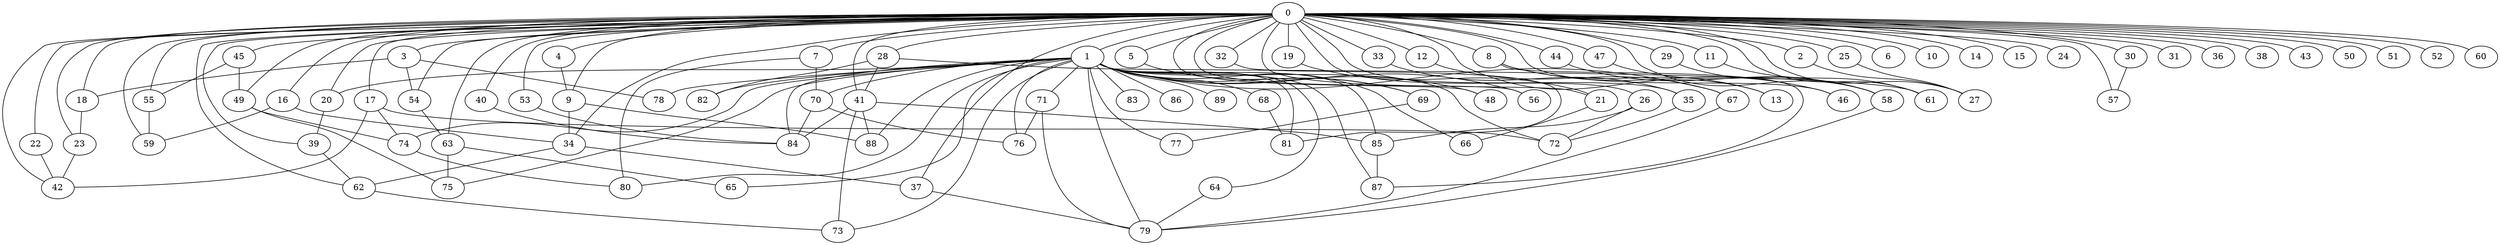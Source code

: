 
graph graphname {
    0 -- 1
0 -- 2
0 -- 3
0 -- 4
0 -- 5
0 -- 6
0 -- 7
0 -- 8
0 -- 9
0 -- 10
0 -- 11
0 -- 12
0 -- 13
0 -- 14
0 -- 15
0 -- 16
0 -- 17
0 -- 18
0 -- 19
0 -- 20
0 -- 21
0 -- 22
0 -- 23
0 -- 24
0 -- 25
0 -- 26
0 -- 27
0 -- 28
0 -- 29
0 -- 30
0 -- 31
0 -- 32
0 -- 33
0 -- 34
0 -- 35
0 -- 36
0 -- 37
0 -- 38
0 -- 39
0 -- 40
0 -- 41
0 -- 42
0 -- 43
0 -- 44
0 -- 45
0 -- 46
0 -- 47
0 -- 48
0 -- 49
0 -- 50
0 -- 51
0 -- 52
0 -- 53
0 -- 54
0 -- 55
0 -- 56
0 -- 57
0 -- 58
0 -- 59
0 -- 60
0 -- 61
0 -- 62
0 -- 63
1 -- 64
1 -- 65
1 -- 66
1 -- 67
1 -- 68
1 -- 69
1 -- 70
1 -- 71
1 -- 72
1 -- 73
1 -- 74
1 -- 75
1 -- 76
1 -- 77
1 -- 78
1 -- 79
1 -- 80
1 -- 81
1 -- 82
1 -- 83
1 -- 84
1 -- 85
1 -- 86
1 -- 87
1 -- 88
1 -- 89
1 -- 20
1 -- 56
1 -- 48
2 -- 27
3 -- 54
3 -- 78
3 -- 18
4 -- 9
5 -- 69
7 -- 80
7 -- 70
8 -- 13
8 -- 46
8 -- 87
9 -- 34
9 -- 88
11 -- 61
12 -- 67
16 -- 59
16 -- 34
17 -- 74
17 -- 42
17 -- 72
18 -- 23
19 -- 21
20 -- 39
21 -- 66
22 -- 42
23 -- 42
25 -- 27
26 -- 85
26 -- 72
28 -- 41
28 -- 82
28 -- 61
29 -- 58
30 -- 57
32 -- 81
33 -- 35
34 -- 37
34 -- 62
35 -- 72
37 -- 79
39 -- 62
40 -- 84
41 -- 85
41 -- 88
41 -- 84
41 -- 73
44 -- 58
45 -- 49
45 -- 55
47 -- 58
49 -- 75
49 -- 74
53 -- 84
54 -- 63
55 -- 59
58 -- 79
62 -- 73
63 -- 75
63 -- 65
64 -- 79
67 -- 79
68 -- 81
69 -- 77
70 -- 84
70 -- 76
71 -- 76
71 -- 79
74 -- 80
85 -- 87

}
